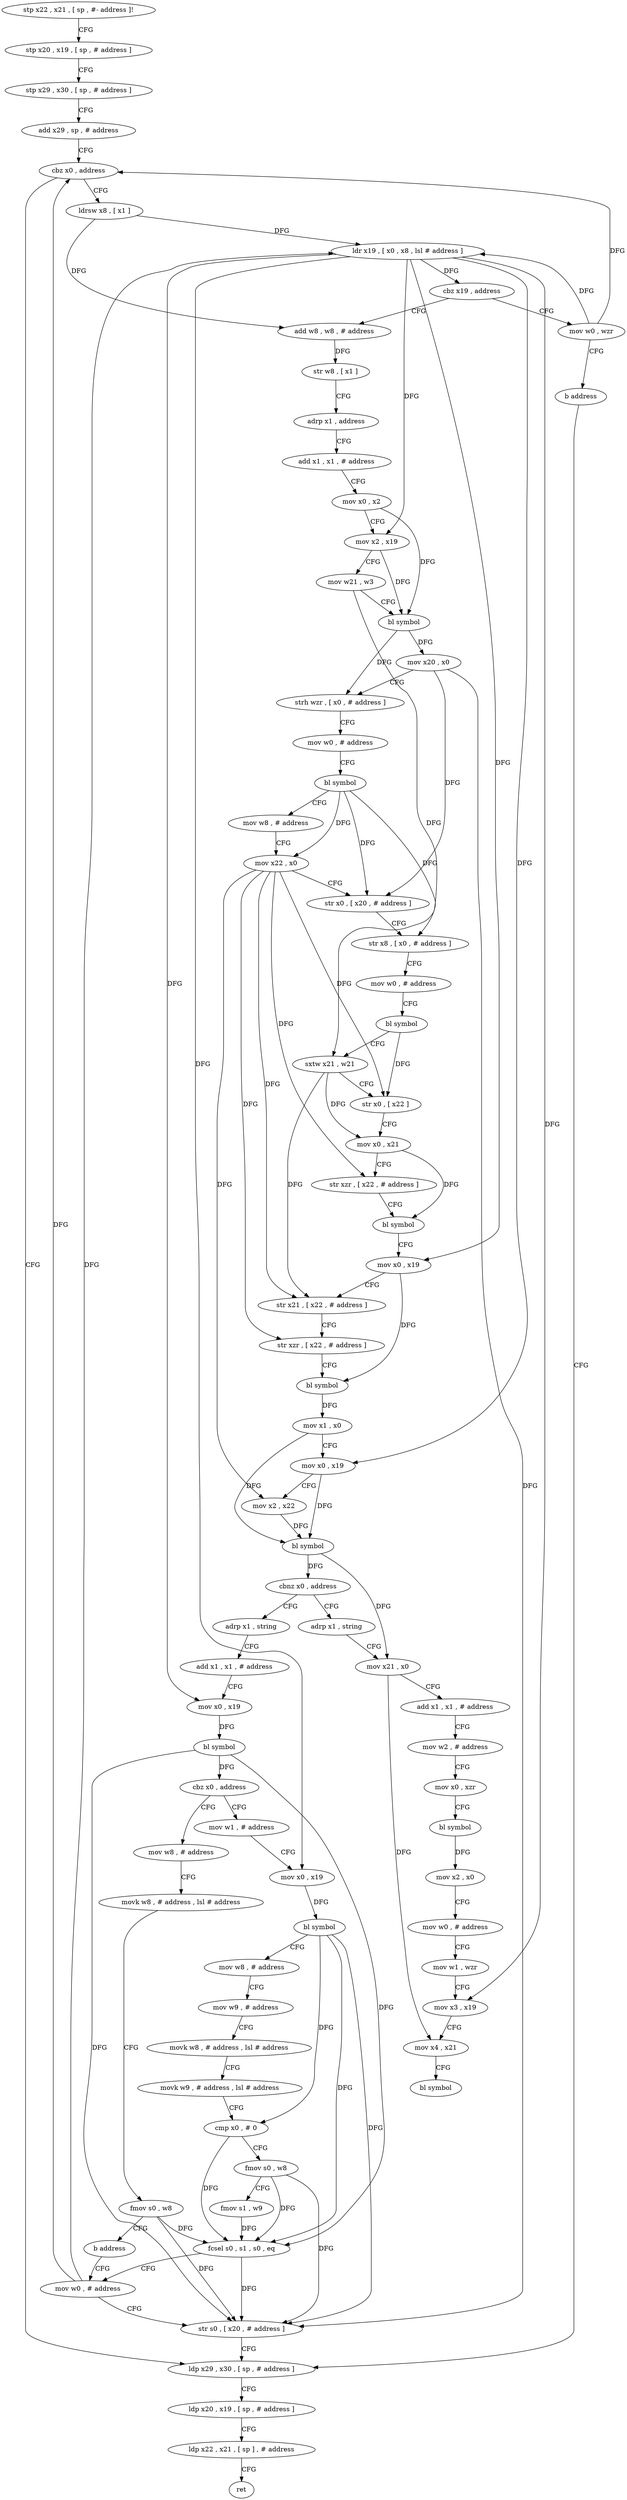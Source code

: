 digraph "func" {
"4257124" [label = "stp x22 , x21 , [ sp , #- address ]!" ]
"4257128" [label = "stp x20 , x19 , [ sp , # address ]" ]
"4257132" [label = "stp x29 , x30 , [ sp , # address ]" ]
"4257136" [label = "add x29 , sp , # address" ]
"4257140" [label = "cbz x0 , address" ]
"4257380" [label = "ldp x29 , x30 , [ sp , # address ]" ]
"4257144" [label = "ldrsw x8 , [ x1 ]" ]
"4257384" [label = "ldp x20 , x19 , [ sp , # address ]" ]
"4257388" [label = "ldp x22 , x21 , [ sp ] , # address" ]
"4257392" [label = "ret" ]
"4257148" [label = "ldr x19 , [ x0 , x8 , lsl # address ]" ]
"4257152" [label = "cbz x19 , address" ]
"4257320" [label = "mov w0 , wzr" ]
"4257156" [label = "add w8 , w8 , # address" ]
"4257324" [label = "b address" ]
"4257160" [label = "str w8 , [ x1 ]" ]
"4257164" [label = "adrp x1 , address" ]
"4257168" [label = "add x1 , x1 , # address" ]
"4257172" [label = "mov x0 , x2" ]
"4257176" [label = "mov x2 , x19" ]
"4257180" [label = "mov w21 , w3" ]
"4257184" [label = "bl symbol" ]
"4257188" [label = "mov x20 , x0" ]
"4257192" [label = "strh wzr , [ x0 , # address ]" ]
"4257196" [label = "mov w0 , # address" ]
"4257200" [label = "bl symbol" ]
"4257204" [label = "mov w8 , # address" ]
"4257208" [label = "mov x22 , x0" ]
"4257212" [label = "str x0 , [ x20 , # address ]" ]
"4257216" [label = "str x8 , [ x0 , # address ]" ]
"4257220" [label = "mov w0 , # address" ]
"4257224" [label = "bl symbol" ]
"4257228" [label = "sxtw x21 , w21" ]
"4257232" [label = "str x0 , [ x22 ]" ]
"4257236" [label = "mov x0 , x21" ]
"4257240" [label = "str xzr , [ x22 , # address ]" ]
"4257244" [label = "bl symbol" ]
"4257248" [label = "mov x0 , x19" ]
"4257252" [label = "str x21 , [ x22 , # address ]" ]
"4257256" [label = "str xzr , [ x22 , # address ]" ]
"4257260" [label = "bl symbol" ]
"4257264" [label = "mov x1 , x0" ]
"4257268" [label = "mov x0 , x19" ]
"4257272" [label = "mov x2 , x22" ]
"4257276" [label = "bl symbol" ]
"4257280" [label = "cbnz x0 , address" ]
"4257396" [label = "adrp x1 , string" ]
"4257284" [label = "adrp x1 , string" ]
"4257400" [label = "mov x21 , x0" ]
"4257404" [label = "add x1 , x1 , # address" ]
"4257408" [label = "mov w2 , # address" ]
"4257412" [label = "mov x0 , xzr" ]
"4257416" [label = "bl symbol" ]
"4257420" [label = "mov x2 , x0" ]
"4257424" [label = "mov w0 , # address" ]
"4257428" [label = "mov w1 , wzr" ]
"4257432" [label = "mov x3 , x19" ]
"4257436" [label = "mov x4 , x21" ]
"4257440" [label = "bl symbol" ]
"4257288" [label = "add x1 , x1 , # address" ]
"4257292" [label = "mov x0 , x19" ]
"4257296" [label = "bl symbol" ]
"4257300" [label = "cbz x0 , address" ]
"4257328" [label = "mov w1 , # address" ]
"4257304" [label = "mov w8 , # address" ]
"4257332" [label = "mov x0 , x19" ]
"4257336" [label = "bl symbol" ]
"4257340" [label = "mov w8 , # address" ]
"4257344" [label = "mov w9 , # address" ]
"4257348" [label = "movk w8 , # address , lsl # address" ]
"4257352" [label = "movk w9 , # address , lsl # address" ]
"4257356" [label = "cmp x0 , # 0" ]
"4257360" [label = "fmov s0 , w8" ]
"4257364" [label = "fmov s1 , w9" ]
"4257368" [label = "fcsel s0 , s1 , s0 , eq" ]
"4257372" [label = "mov w0 , # address" ]
"4257308" [label = "movk w8 , # address , lsl # address" ]
"4257312" [label = "fmov s0 , w8" ]
"4257316" [label = "b address" ]
"4257376" [label = "str s0 , [ x20 , # address ]" ]
"4257124" -> "4257128" [ label = "CFG" ]
"4257128" -> "4257132" [ label = "CFG" ]
"4257132" -> "4257136" [ label = "CFG" ]
"4257136" -> "4257140" [ label = "CFG" ]
"4257140" -> "4257380" [ label = "CFG" ]
"4257140" -> "4257144" [ label = "CFG" ]
"4257380" -> "4257384" [ label = "CFG" ]
"4257144" -> "4257148" [ label = "DFG" ]
"4257144" -> "4257156" [ label = "DFG" ]
"4257384" -> "4257388" [ label = "CFG" ]
"4257388" -> "4257392" [ label = "CFG" ]
"4257148" -> "4257152" [ label = "DFG" ]
"4257148" -> "4257176" [ label = "DFG" ]
"4257148" -> "4257248" [ label = "DFG" ]
"4257148" -> "4257268" [ label = "DFG" ]
"4257148" -> "4257432" [ label = "DFG" ]
"4257148" -> "4257292" [ label = "DFG" ]
"4257148" -> "4257332" [ label = "DFG" ]
"4257152" -> "4257320" [ label = "CFG" ]
"4257152" -> "4257156" [ label = "CFG" ]
"4257320" -> "4257324" [ label = "CFG" ]
"4257320" -> "4257140" [ label = "DFG" ]
"4257320" -> "4257148" [ label = "DFG" ]
"4257156" -> "4257160" [ label = "DFG" ]
"4257324" -> "4257380" [ label = "CFG" ]
"4257160" -> "4257164" [ label = "CFG" ]
"4257164" -> "4257168" [ label = "CFG" ]
"4257168" -> "4257172" [ label = "CFG" ]
"4257172" -> "4257176" [ label = "CFG" ]
"4257172" -> "4257184" [ label = "DFG" ]
"4257176" -> "4257180" [ label = "CFG" ]
"4257176" -> "4257184" [ label = "DFG" ]
"4257180" -> "4257184" [ label = "CFG" ]
"4257180" -> "4257228" [ label = "DFG" ]
"4257184" -> "4257188" [ label = "DFG" ]
"4257184" -> "4257192" [ label = "DFG" ]
"4257188" -> "4257192" [ label = "CFG" ]
"4257188" -> "4257212" [ label = "DFG" ]
"4257188" -> "4257376" [ label = "DFG" ]
"4257192" -> "4257196" [ label = "CFG" ]
"4257196" -> "4257200" [ label = "CFG" ]
"4257200" -> "4257204" [ label = "CFG" ]
"4257200" -> "4257208" [ label = "DFG" ]
"4257200" -> "4257212" [ label = "DFG" ]
"4257200" -> "4257216" [ label = "DFG" ]
"4257204" -> "4257208" [ label = "CFG" ]
"4257208" -> "4257212" [ label = "CFG" ]
"4257208" -> "4257232" [ label = "DFG" ]
"4257208" -> "4257240" [ label = "DFG" ]
"4257208" -> "4257252" [ label = "DFG" ]
"4257208" -> "4257256" [ label = "DFG" ]
"4257208" -> "4257272" [ label = "DFG" ]
"4257212" -> "4257216" [ label = "CFG" ]
"4257216" -> "4257220" [ label = "CFG" ]
"4257220" -> "4257224" [ label = "CFG" ]
"4257224" -> "4257228" [ label = "CFG" ]
"4257224" -> "4257232" [ label = "DFG" ]
"4257228" -> "4257232" [ label = "CFG" ]
"4257228" -> "4257236" [ label = "DFG" ]
"4257228" -> "4257252" [ label = "DFG" ]
"4257232" -> "4257236" [ label = "CFG" ]
"4257236" -> "4257240" [ label = "CFG" ]
"4257236" -> "4257244" [ label = "DFG" ]
"4257240" -> "4257244" [ label = "CFG" ]
"4257244" -> "4257248" [ label = "CFG" ]
"4257248" -> "4257252" [ label = "CFG" ]
"4257248" -> "4257260" [ label = "DFG" ]
"4257252" -> "4257256" [ label = "CFG" ]
"4257256" -> "4257260" [ label = "CFG" ]
"4257260" -> "4257264" [ label = "DFG" ]
"4257264" -> "4257268" [ label = "CFG" ]
"4257264" -> "4257276" [ label = "DFG" ]
"4257268" -> "4257272" [ label = "CFG" ]
"4257268" -> "4257276" [ label = "DFG" ]
"4257272" -> "4257276" [ label = "DFG" ]
"4257276" -> "4257280" [ label = "DFG" ]
"4257276" -> "4257400" [ label = "DFG" ]
"4257280" -> "4257396" [ label = "CFG" ]
"4257280" -> "4257284" [ label = "CFG" ]
"4257396" -> "4257400" [ label = "CFG" ]
"4257284" -> "4257288" [ label = "CFG" ]
"4257400" -> "4257404" [ label = "CFG" ]
"4257400" -> "4257436" [ label = "DFG" ]
"4257404" -> "4257408" [ label = "CFG" ]
"4257408" -> "4257412" [ label = "CFG" ]
"4257412" -> "4257416" [ label = "CFG" ]
"4257416" -> "4257420" [ label = "DFG" ]
"4257420" -> "4257424" [ label = "CFG" ]
"4257424" -> "4257428" [ label = "CFG" ]
"4257428" -> "4257432" [ label = "CFG" ]
"4257432" -> "4257436" [ label = "CFG" ]
"4257436" -> "4257440" [ label = "CFG" ]
"4257288" -> "4257292" [ label = "CFG" ]
"4257292" -> "4257296" [ label = "DFG" ]
"4257296" -> "4257300" [ label = "DFG" ]
"4257296" -> "4257368" [ label = "DFG" ]
"4257296" -> "4257376" [ label = "DFG" ]
"4257300" -> "4257328" [ label = "CFG" ]
"4257300" -> "4257304" [ label = "CFG" ]
"4257328" -> "4257332" [ label = "CFG" ]
"4257304" -> "4257308" [ label = "CFG" ]
"4257332" -> "4257336" [ label = "DFG" ]
"4257336" -> "4257340" [ label = "CFG" ]
"4257336" -> "4257356" [ label = "DFG" ]
"4257336" -> "4257368" [ label = "DFG" ]
"4257336" -> "4257376" [ label = "DFG" ]
"4257340" -> "4257344" [ label = "CFG" ]
"4257344" -> "4257348" [ label = "CFG" ]
"4257348" -> "4257352" [ label = "CFG" ]
"4257352" -> "4257356" [ label = "CFG" ]
"4257356" -> "4257360" [ label = "CFG" ]
"4257356" -> "4257368" [ label = "DFG" ]
"4257360" -> "4257364" [ label = "CFG" ]
"4257360" -> "4257368" [ label = "DFG" ]
"4257360" -> "4257376" [ label = "DFG" ]
"4257364" -> "4257368" [ label = "DFG" ]
"4257368" -> "4257372" [ label = "CFG" ]
"4257368" -> "4257376" [ label = "DFG" ]
"4257372" -> "4257376" [ label = "CFG" ]
"4257372" -> "4257140" [ label = "DFG" ]
"4257372" -> "4257148" [ label = "DFG" ]
"4257308" -> "4257312" [ label = "CFG" ]
"4257312" -> "4257316" [ label = "CFG" ]
"4257312" -> "4257368" [ label = "DFG" ]
"4257312" -> "4257376" [ label = "DFG" ]
"4257316" -> "4257372" [ label = "CFG" ]
"4257376" -> "4257380" [ label = "CFG" ]
}
